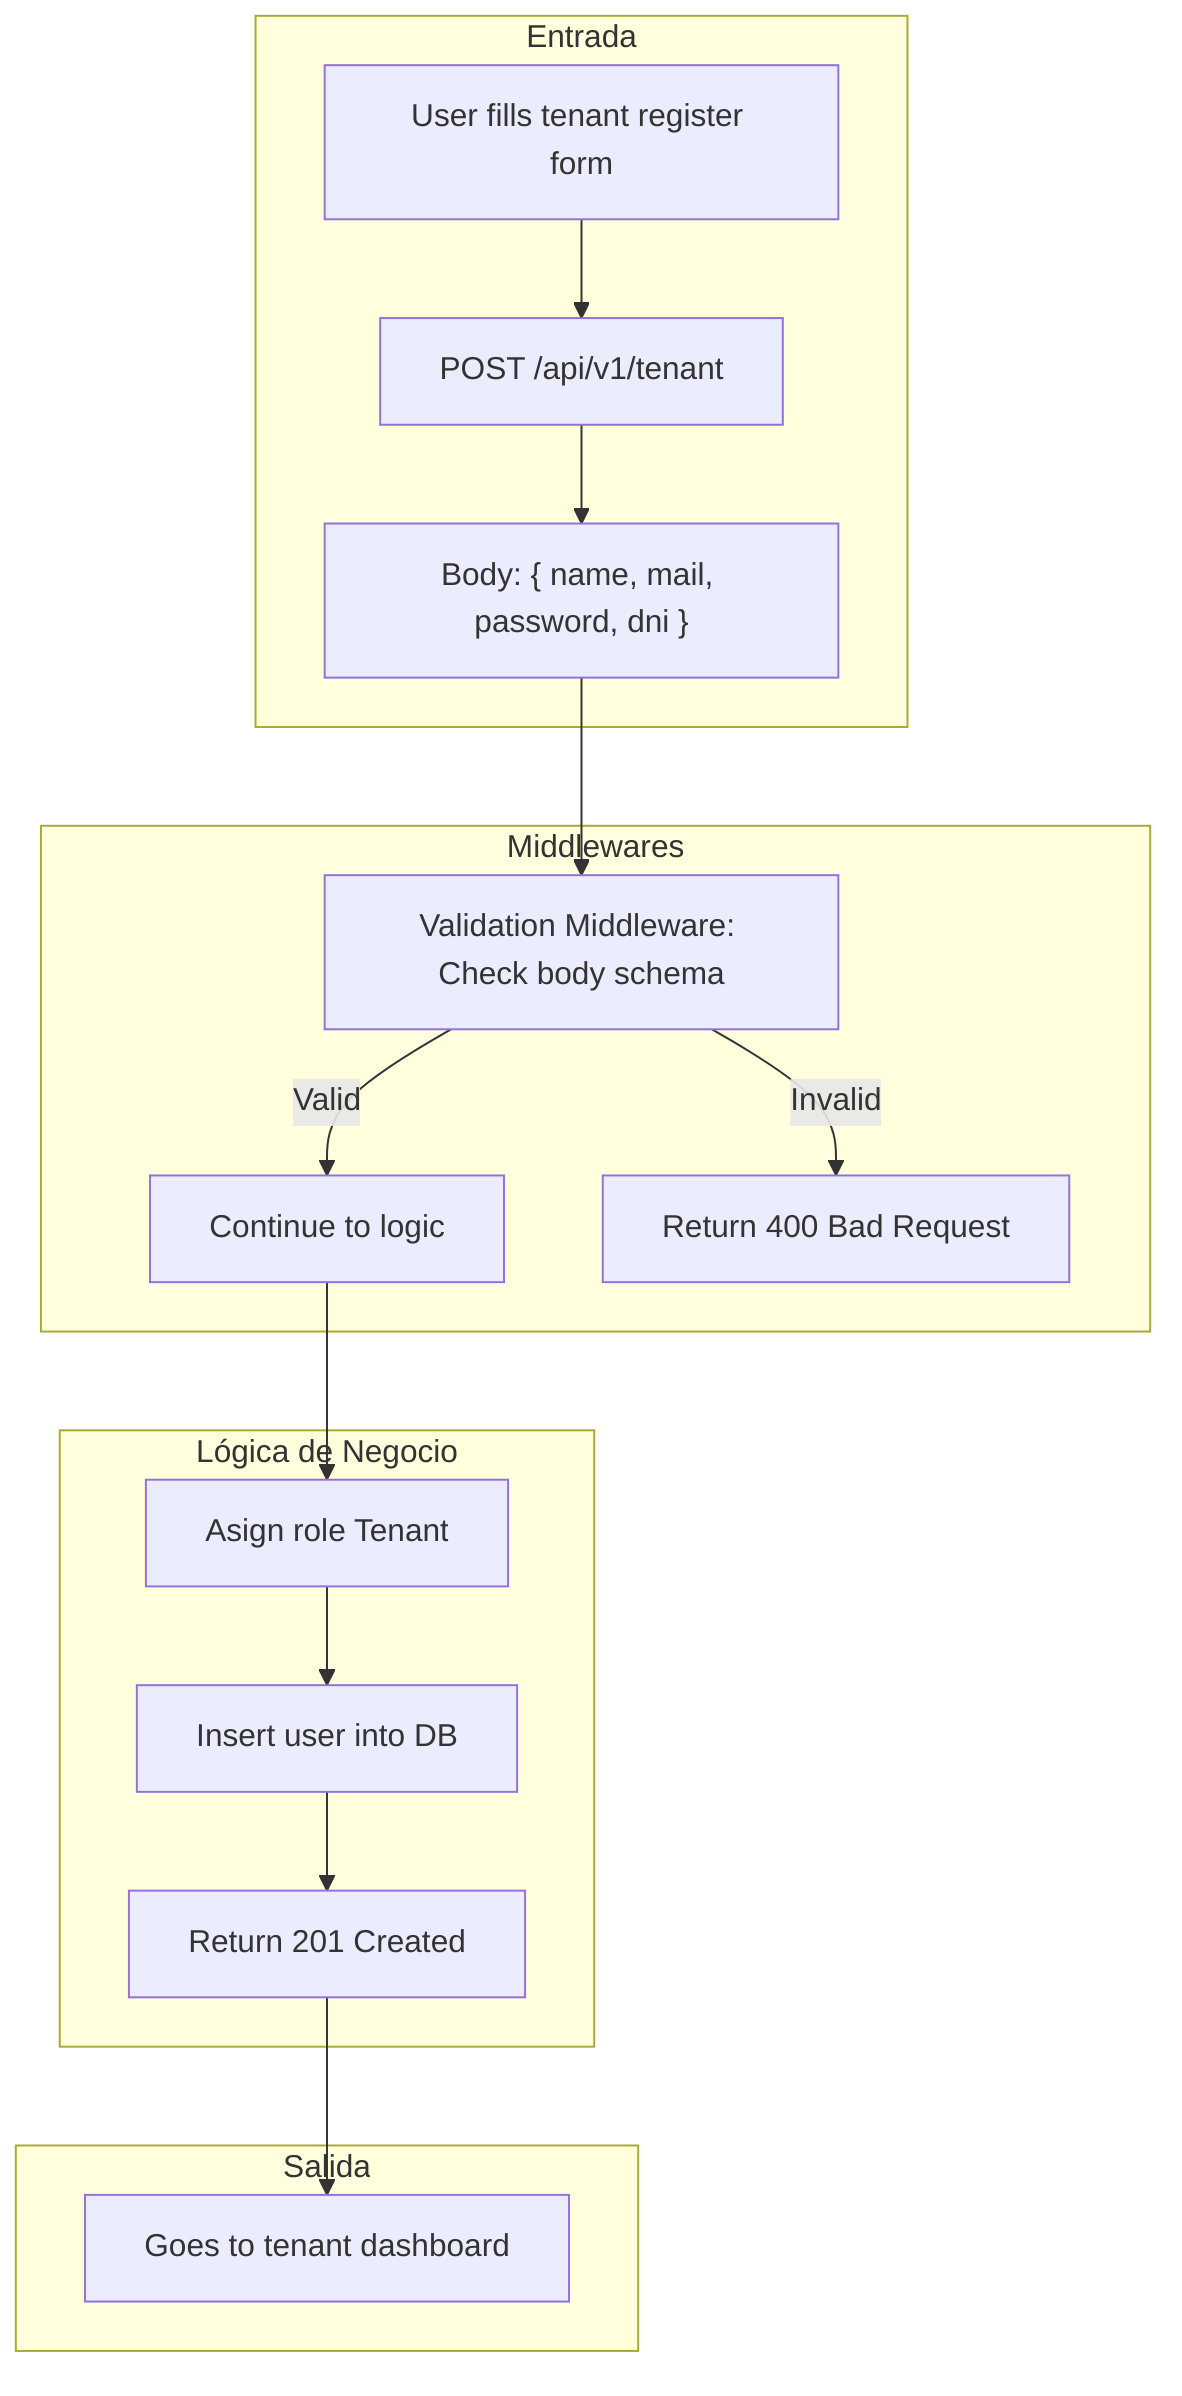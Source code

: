 flowchart TD
  subgraph Entrada
    A[User fills tenant register form] --> B[POST /api/v1/tenant]
    B --> D["Body: { name, mail, password, dni }"]
  end

  subgraph Middlewares
    D --> G[Validation Middleware: Check body schema]
    G --> |Valid| E["Continue to logic"]
    G -->|Invalid| H[Return 400 Bad Request]
  end

  subgraph Lógica de Negocio
    E --> I[Asign role Tenant]
    I --> K[Insert user into DB]
    K --> L[Return 201 Created]
  end

  subgraph Salida
    L --> M[Goes to tenant dashboard]
  end